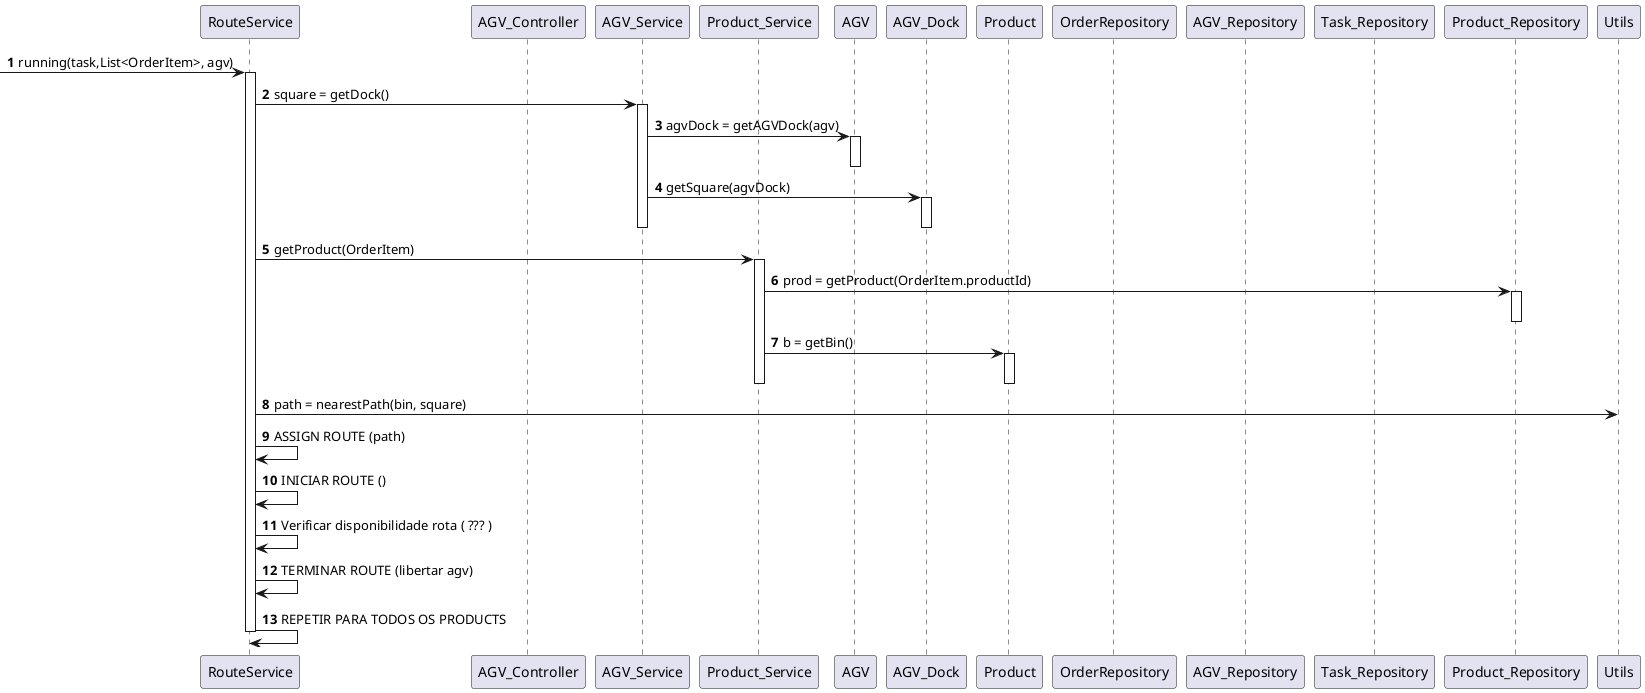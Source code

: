 @startuml
'https://plantuml.com/sequence-diagram
autonumber


participant "RouteService" as CTR
participant "AGV_Controller" as ACTR
participant "AGV_Service" as AGV_Service
participant "Product_Service" as PS


participant "AGV" as AGV
participant "AGV_Dock" as AgvDocks
participant "Product" as prod

participant "OrderRepository" as OR
participant "AGV_Repository" as AGVR
participant "Task_Repository" as TR
participant "Product_Repository" as PR

participant "Utils" as Utils

 -> CTR : running(task,List<OrderItem>, agv)


activate CTR


CTR -> AGV_Service : square = getDock()
activate AGV_Service

AGV_Service -> AGV : agvDock = getAGVDock(agv)
activate AGV
deactivate AGV

AGV_Service -> AgvDocks : getSquare(agvDock)
activate AgvDocks
deactivate AgvDocks

deactivate AGV_Service

CTR -> PS : getProduct(OrderItem)
activate PS

PS -> PR : prod = getProduct(OrderItem.productId)
activate PR
deactivate PR

PS -> prod : b = getBin()
activate prod
deactivate prod

deactivate PS

CTR -> Utils : path = nearestPath(bin, square)

CTR -> CTR : ASSIGN ROUTE (path)
CTR -> CTR : INICIAR ROUTE ()
CTR -> CTR : Verificar disponibilidade rota ( ??? )
CTR -> CTR : TERMINAR ROUTE (libertar agv)


CTR -> CTR : REPETIR PARA TODOS OS PRODUCTS

deactivate CTR



@enduml